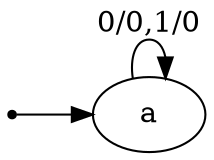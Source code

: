 digraph STG {
    rankdir=LR;

    INIT [shape=point];
    a [label="a"];

    INIT -> a
    a -> a [label="0/0,1/0"];
}
